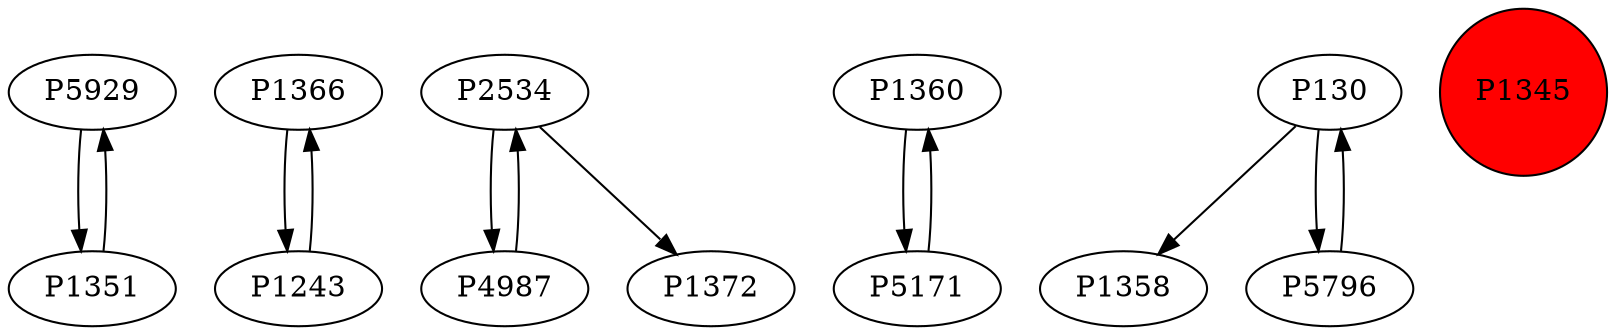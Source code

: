 digraph {
	P5929 -> P1351
	P1366 -> P1243
	P2534 -> P4987
	P2534 -> P1372
	P1360 -> P5171
	P130 -> P1358
	P4987 -> P2534
	P5796 -> P130
	P1243 -> P1366
	P1351 -> P5929
	P5171 -> P1360
	P130 -> P5796
	P1345 [shape=circle]
	P1345 [style=filled]
	P1345 [fillcolor=red]
}